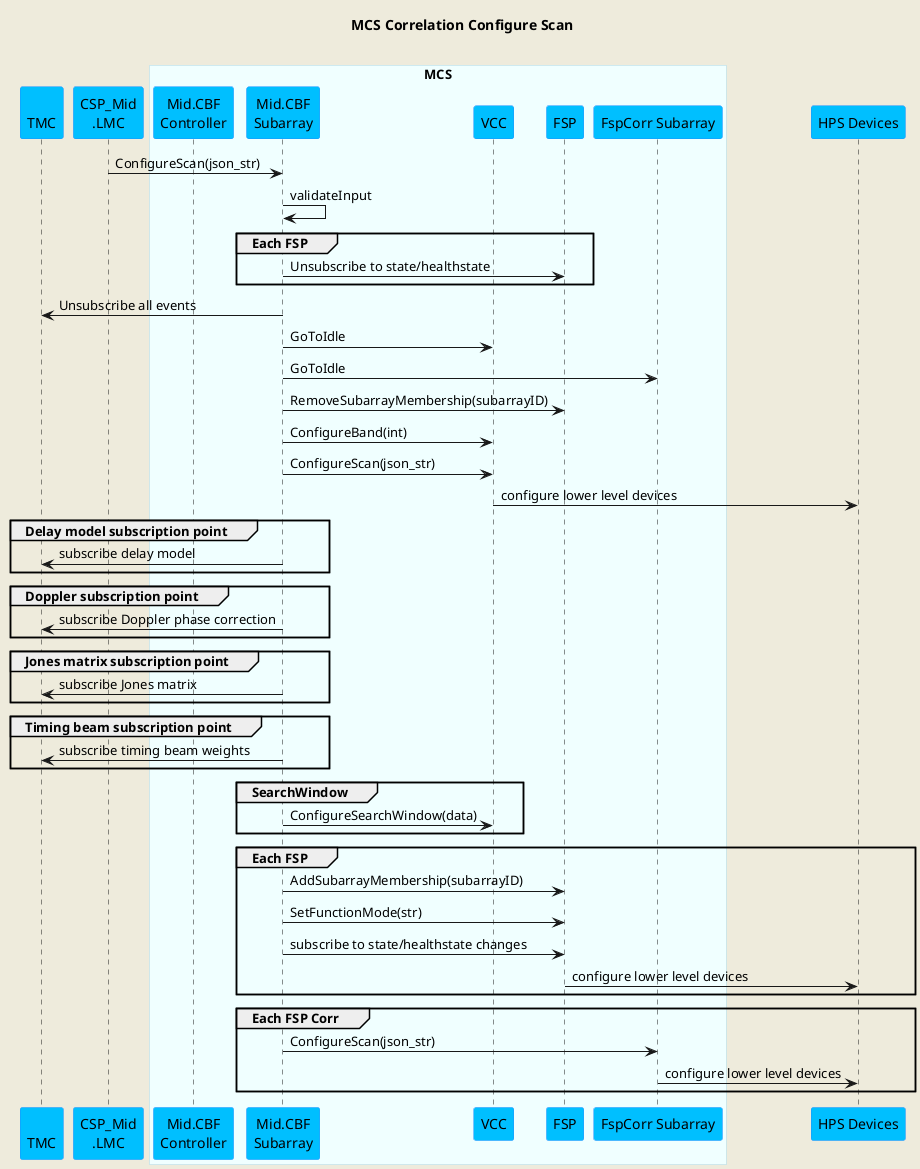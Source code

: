 @startuml
'https://plantuml.com/sequence-diagram

skinparam backgroundColor #EEEBDC
skinparam sequence {
ParticipantBorderColor DodgerBlue
ParticipantBackgroundColor DeepSkyBlue
ActorBorderColor DarkGreen
ActorBackgroundColor Green
BoxBorderColor LightBlue
BoxBackgroundColor #F0FFFF
}

title MCS Correlation Configure Scan\n

participant "\nTMC" as tmc
participant "CSP_Mid\n.LMC" as lmc

box "MCS"
participant "Mid.CBF\nController" as controller
participant "Mid.CBF\nSubarray" as subarray
participant "VCC" as vcc
participant "FSP" as fsp
participant "FspCorr Subarray" as fspcorr
end box

participant "HPS Devices" as hps

lmc         -> subarray     : ConfigureScan(json_str)
subarray    -> subarray     : validateInput

group Each FSP
subarray    -> fsp          : Unsubscribe to state/healthstate
end group

subarray    -> tmc          : Unsubscribe all events
subarray    -> vcc          : GoToIdle
subarray    -> fspcorr      : GoToIdle
subarray    -> fsp          : RemoveSubarrayMembership(subarrayID)
subarray    -> vcc          : ConfigureBand(int)
subarray    -> vcc          : ConfigureScan(json_str)
vcc         -> hps          : configure lower level devices

group Delay model subscription point
subarray    -> tmc          : subscribe delay model
end group

group Doppler subscription point
subarray    -> tmc          : subscribe Doppler phase correction
end group

group Jones matrix subscription point
subarray    -> tmc          : subscribe Jones matrix
end group

group Timing beam subscription point
subarray    -> tmc          : subscribe timing beam weights
end group

group SearchWindow
subarray    ->vcc           : ConfigureSearchWindow(data)
end group

group Each FSP
subarray    -> fsp          : AddSubarrayMembership(subarrayID)
subarray    -> fsp          : SetFunctionMode(str)
subarray    -> fsp          : subscribe to state/healthstate changes
fsp         -> hps          : configure lower level devices
end group

group Each FSP Corr
subarray    -> fspcorr          : ConfigureScan(json_str)
fspcorr         -> hps          : configure lower level devices
end group

@enduml